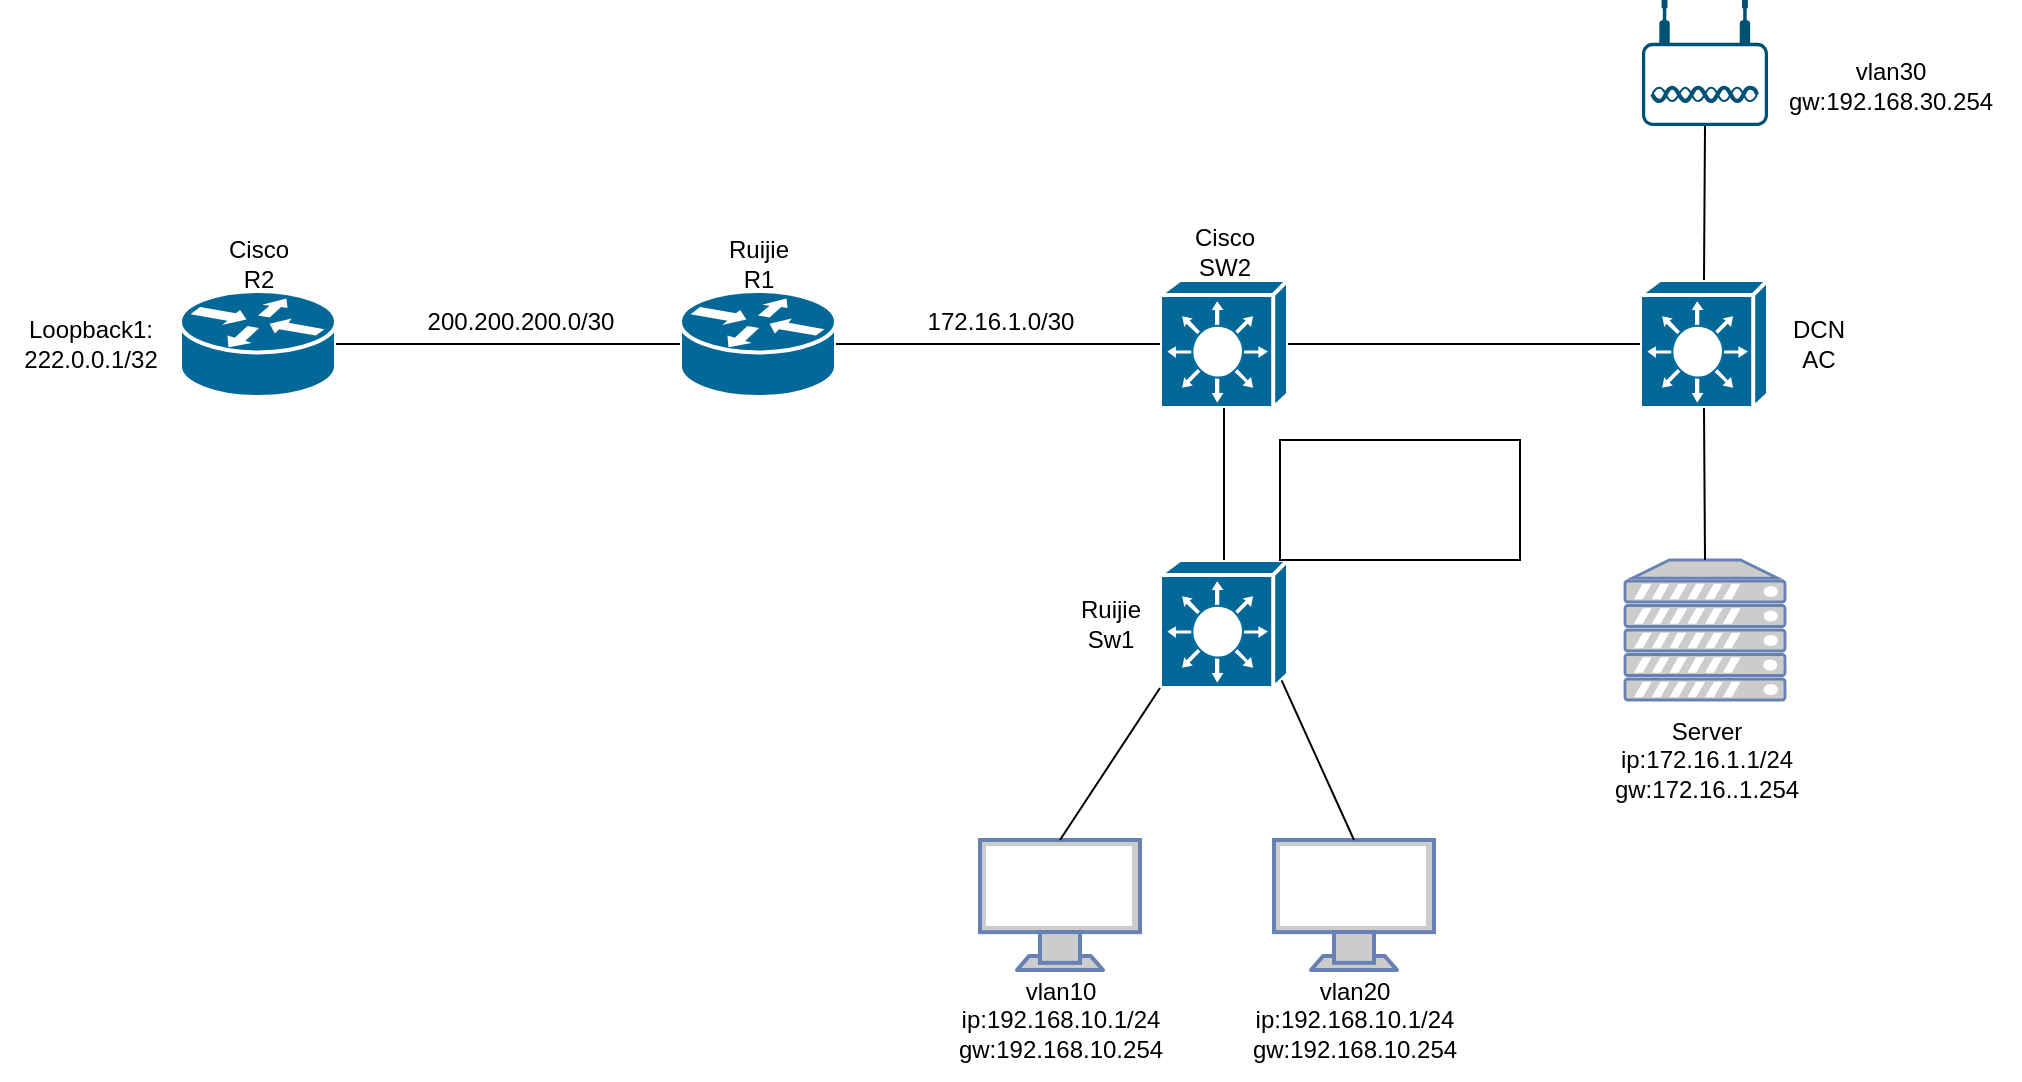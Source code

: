 <mxfile version="20.5.1" type="github">
  <diagram id="g-uSHXadibWrtZnAfnPj" name="Page-1">
    <mxGraphModel dx="1546" dy="838" grid="1" gridSize="10" guides="1" tooltips="1" connect="1" arrows="1" fold="1" page="1" pageScale="1" pageWidth="850" pageHeight="1100" math="0" shadow="0">
      <root>
        <mxCell id="0" />
        <mxCell id="1" parent="0" />
        <mxCell id="G60qQspWNjIdlGjhsVTk-1" value="" style="shape=mxgraph.cisco.routers.router;sketch=0;html=1;pointerEvents=1;dashed=0;fillColor=#036897;strokeColor=#ffffff;strokeWidth=2;verticalLabelPosition=bottom;verticalAlign=top;align=center;outlineConnect=0;" vertex="1" parent="1">
          <mxGeometry x="580" y="235.5" width="78" height="53" as="geometry" />
        </mxCell>
        <mxCell id="G60qQspWNjIdlGjhsVTk-2" value="" style="shape=mxgraph.cisco.routers.router;sketch=0;html=1;pointerEvents=1;dashed=0;fillColor=#036897;strokeColor=#ffffff;strokeWidth=2;verticalLabelPosition=bottom;verticalAlign=top;align=center;outlineConnect=0;" vertex="1" parent="1">
          <mxGeometry x="330" y="235.5" width="78" height="53" as="geometry" />
        </mxCell>
        <mxCell id="G60qQspWNjIdlGjhsVTk-3" value="" style="shape=mxgraph.cisco.switches.layer_3_switch;sketch=0;html=1;pointerEvents=1;dashed=0;fillColor=#036897;strokeColor=#ffffff;strokeWidth=2;verticalLabelPosition=bottom;verticalAlign=top;align=center;outlineConnect=0;" vertex="1" parent="1">
          <mxGeometry x="1060" y="230" width="64" height="64" as="geometry" />
        </mxCell>
        <mxCell id="G60qQspWNjIdlGjhsVTk-4" value="" style="shape=mxgraph.cisco.switches.layer_3_switch;sketch=0;html=1;pointerEvents=1;dashed=0;fillColor=#036897;strokeColor=#ffffff;strokeWidth=2;verticalLabelPosition=bottom;verticalAlign=top;align=center;outlineConnect=0;" vertex="1" parent="1">
          <mxGeometry x="820" y="370" width="64" height="64" as="geometry" />
        </mxCell>
        <mxCell id="G60qQspWNjIdlGjhsVTk-5" value="" style="shape=mxgraph.cisco.switches.layer_3_switch;sketch=0;html=1;pointerEvents=1;dashed=0;fillColor=#036897;strokeColor=#ffffff;strokeWidth=2;verticalLabelPosition=bottom;verticalAlign=top;align=center;outlineConnect=0;" vertex="1" parent="1">
          <mxGeometry x="820" y="230" width="64" height="64" as="geometry" />
        </mxCell>
        <mxCell id="G60qQspWNjIdlGjhsVTk-6" value="" style="points=[[0.03,0.36,0],[0.18,0,0],[0.5,0.34,0],[0.82,0,0],[0.97,0.36,0],[1,0.67,0],[0.975,0.975,0],[0.5,1,0],[0.025,0.975,0],[0,0.67,0]];verticalLabelPosition=bottom;sketch=0;html=1;verticalAlign=top;aspect=fixed;align=center;pointerEvents=1;shape=mxgraph.cisco19.wireless_access_point;fillColor=#005073;strokeColor=none;" vertex="1" parent="1">
          <mxGeometry x="1061" y="90" width="63" height="63" as="geometry" />
        </mxCell>
        <mxCell id="G60qQspWNjIdlGjhsVTk-7" value="" style="fontColor=#0066CC;verticalAlign=top;verticalLabelPosition=bottom;labelPosition=center;align=center;html=1;outlineConnect=0;fillColor=#CCCCCC;strokeColor=#6881B3;gradientColor=none;gradientDirection=north;strokeWidth=2;shape=mxgraph.networks.monitor;" vertex="1" parent="1">
          <mxGeometry x="877" y="510" width="80" height="65" as="geometry" />
        </mxCell>
        <mxCell id="G60qQspWNjIdlGjhsVTk-8" value="" style="fontColor=#0066CC;verticalAlign=top;verticalLabelPosition=bottom;labelPosition=center;align=center;html=1;outlineConnect=0;fillColor=#CCCCCC;strokeColor=#6881B3;gradientColor=none;gradientDirection=north;strokeWidth=2;shape=mxgraph.networks.monitor;" vertex="1" parent="1">
          <mxGeometry x="730" y="510" width="80" height="65" as="geometry" />
        </mxCell>
        <mxCell id="G60qQspWNjIdlGjhsVTk-9" value="" style="fontColor=#0066CC;verticalAlign=top;verticalLabelPosition=bottom;labelPosition=center;align=center;html=1;outlineConnect=0;fillColor=#CCCCCC;strokeColor=#6881B3;gradientColor=none;gradientDirection=north;strokeWidth=2;shape=mxgraph.networks.server;" vertex="1" parent="1">
          <mxGeometry x="1052.5" y="370" width="80" height="70" as="geometry" />
        </mxCell>
        <mxCell id="G60qQspWNjIdlGjhsVTk-11" value="" style="endArrow=none;html=1;rounded=0;entryX=0;entryY=1;entryDx=0;entryDy=0;entryPerimeter=0;exitX=0.5;exitY=0;exitDx=0;exitDy=0;exitPerimeter=0;" edge="1" parent="1" source="G60qQspWNjIdlGjhsVTk-8" target="G60qQspWNjIdlGjhsVTk-4">
          <mxGeometry width="50" height="50" relative="1" as="geometry">
            <mxPoint x="910" y="460" as="sourcePoint" />
            <mxPoint x="960" y="410" as="targetPoint" />
          </mxGeometry>
        </mxCell>
        <mxCell id="G60qQspWNjIdlGjhsVTk-12" value="" style="endArrow=none;html=1;rounded=0;entryX=0.95;entryY=0.94;entryDx=0;entryDy=0;entryPerimeter=0;exitX=0.5;exitY=0;exitDx=0;exitDy=0;exitPerimeter=0;" edge="1" parent="1" source="G60qQspWNjIdlGjhsVTk-7" target="G60qQspWNjIdlGjhsVTk-4">
          <mxGeometry width="50" height="50" relative="1" as="geometry">
            <mxPoint x="910" y="460" as="sourcePoint" />
            <mxPoint x="960" y="410" as="targetPoint" />
          </mxGeometry>
        </mxCell>
        <mxCell id="G60qQspWNjIdlGjhsVTk-13" value="" style="endArrow=none;html=1;rounded=0;entryX=0.5;entryY=1;entryDx=0;entryDy=0;entryPerimeter=0;exitX=0.5;exitY=0;exitDx=0;exitDy=0;exitPerimeter=0;" edge="1" parent="1" source="G60qQspWNjIdlGjhsVTk-4" target="G60qQspWNjIdlGjhsVTk-5">
          <mxGeometry width="50" height="50" relative="1" as="geometry">
            <mxPoint x="910" y="460" as="sourcePoint" />
            <mxPoint x="960" y="410" as="targetPoint" />
          </mxGeometry>
        </mxCell>
        <mxCell id="G60qQspWNjIdlGjhsVTk-14" value="" style="endArrow=none;html=1;rounded=0;entryX=1;entryY=0.5;entryDx=0;entryDy=0;entryPerimeter=0;exitX=0;exitY=0.5;exitDx=0;exitDy=0;exitPerimeter=0;" edge="1" parent="1" source="G60qQspWNjIdlGjhsVTk-3" target="G60qQspWNjIdlGjhsVTk-5">
          <mxGeometry width="50" height="50" relative="1" as="geometry">
            <mxPoint x="910" y="460" as="sourcePoint" />
            <mxPoint x="960" y="410" as="targetPoint" />
          </mxGeometry>
        </mxCell>
        <mxCell id="G60qQspWNjIdlGjhsVTk-15" value="" style="endArrow=none;html=1;rounded=0;entryX=0.5;entryY=1;entryDx=0;entryDy=0;entryPerimeter=0;exitX=0.5;exitY=0;exitDx=0;exitDy=0;exitPerimeter=0;" edge="1" parent="1" source="G60qQspWNjIdlGjhsVTk-3" target="G60qQspWNjIdlGjhsVTk-6">
          <mxGeometry width="50" height="50" relative="1" as="geometry">
            <mxPoint x="910" y="460" as="sourcePoint" />
            <mxPoint x="960" y="410" as="targetPoint" />
          </mxGeometry>
        </mxCell>
        <mxCell id="G60qQspWNjIdlGjhsVTk-16" value="" style="endArrow=none;html=1;rounded=0;entryX=0;entryY=0.5;entryDx=0;entryDy=0;entryPerimeter=0;exitX=1;exitY=0.5;exitDx=0;exitDy=0;exitPerimeter=0;" edge="1" parent="1" source="G60qQspWNjIdlGjhsVTk-1" target="G60qQspWNjIdlGjhsVTk-5">
          <mxGeometry width="50" height="50" relative="1" as="geometry">
            <mxPoint x="910" y="460" as="sourcePoint" />
            <mxPoint x="960" y="410" as="targetPoint" />
          </mxGeometry>
        </mxCell>
        <mxCell id="G60qQspWNjIdlGjhsVTk-17" value="" style="endArrow=none;html=1;rounded=0;entryX=0;entryY=0.5;entryDx=0;entryDy=0;entryPerimeter=0;exitX=1;exitY=0.5;exitDx=0;exitDy=0;exitPerimeter=0;" edge="1" parent="1" source="G60qQspWNjIdlGjhsVTk-2" target="G60qQspWNjIdlGjhsVTk-1">
          <mxGeometry width="50" height="50" relative="1" as="geometry">
            <mxPoint x="910" y="460" as="sourcePoint" />
            <mxPoint x="960" y="410" as="targetPoint" />
          </mxGeometry>
        </mxCell>
        <mxCell id="G60qQspWNjIdlGjhsVTk-18" value="vlan10&lt;br&gt;ip:192.168.10.1/24&lt;br&gt;gw:192.168.10.254" style="text;html=1;align=center;verticalAlign=middle;resizable=0;points=[];autosize=1;strokeColor=none;fillColor=none;" vertex="1" parent="1">
          <mxGeometry x="705" y="570" width="130" height="60" as="geometry" />
        </mxCell>
        <mxCell id="G60qQspWNjIdlGjhsVTk-19" value="vlan20&lt;br&gt;ip:192.168.10.1/24&lt;br&gt;gw:192.168.10.254" style="text;html=1;align=center;verticalAlign=middle;resizable=0;points=[];autosize=1;strokeColor=none;fillColor=none;" vertex="1" parent="1">
          <mxGeometry x="852" y="570" width="130" height="60" as="geometry" />
        </mxCell>
        <mxCell id="G60qQspWNjIdlGjhsVTk-20" value="Ruijie&lt;br&gt;Sw1" style="text;html=1;align=center;verticalAlign=middle;resizable=0;points=[];autosize=1;strokeColor=none;fillColor=none;" vertex="1" parent="1">
          <mxGeometry x="770" y="382" width="50" height="40" as="geometry" />
        </mxCell>
        <mxCell id="G60qQspWNjIdlGjhsVTk-23" value="Cisco&lt;br&gt;SW2" style="text;html=1;align=center;verticalAlign=middle;resizable=0;points=[];autosize=1;strokeColor=none;fillColor=none;" vertex="1" parent="1">
          <mxGeometry x="827" y="195.5" width="50" height="40" as="geometry" />
        </mxCell>
        <mxCell id="G60qQspWNjIdlGjhsVTk-24" value="DCN&lt;br&gt;AC" style="text;html=1;align=center;verticalAlign=middle;resizable=0;points=[];autosize=1;strokeColor=none;fillColor=none;" vertex="1" parent="1">
          <mxGeometry x="1124" y="242" width="50" height="40" as="geometry" />
        </mxCell>
        <mxCell id="G60qQspWNjIdlGjhsVTk-25" value="" style="endArrow=none;html=1;rounded=0;entryX=0.5;entryY=1;entryDx=0;entryDy=0;entryPerimeter=0;exitX=0.5;exitY=0;exitDx=0;exitDy=0;exitPerimeter=0;" edge="1" parent="1" source="G60qQspWNjIdlGjhsVTk-9" target="G60qQspWNjIdlGjhsVTk-3">
          <mxGeometry width="50" height="50" relative="1" as="geometry">
            <mxPoint x="910" y="420" as="sourcePoint" />
            <mxPoint x="960" y="370" as="targetPoint" />
          </mxGeometry>
        </mxCell>
        <mxCell id="G60qQspWNjIdlGjhsVTk-26" value="Server&lt;br&gt;ip:172.16.1.1/24&lt;br&gt;gw:172.16..1.254" style="text;html=1;align=center;verticalAlign=middle;resizable=0;points=[];autosize=1;strokeColor=none;fillColor=none;" vertex="1" parent="1">
          <mxGeometry x="1032.5" y="440" width="120" height="60" as="geometry" />
        </mxCell>
        <mxCell id="G60qQspWNjIdlGjhsVTk-27" value="Ruijie&lt;br&gt;R1" style="text;html=1;align=center;verticalAlign=middle;resizable=0;points=[];autosize=1;strokeColor=none;fillColor=none;" vertex="1" parent="1">
          <mxGeometry x="594" y="202" width="50" height="40" as="geometry" />
        </mxCell>
        <mxCell id="G60qQspWNjIdlGjhsVTk-28" value="Cisco&lt;br&gt;R2" style="text;html=1;align=center;verticalAlign=middle;resizable=0;points=[];autosize=1;strokeColor=none;fillColor=none;" vertex="1" parent="1">
          <mxGeometry x="344" y="202" width="50" height="40" as="geometry" />
        </mxCell>
        <mxCell id="G60qQspWNjIdlGjhsVTk-29" value="vlan30&lt;br&gt;gw:192.168.30.254" style="text;html=1;align=center;verticalAlign=middle;resizable=0;points=[];autosize=1;strokeColor=none;fillColor=none;" vertex="1" parent="1">
          <mxGeometry x="1120" y="113" width="130" height="40" as="geometry" />
        </mxCell>
        <mxCell id="G60qQspWNjIdlGjhsVTk-30" value="172.16.1.0/30&lt;br&gt;" style="text;html=1;align=center;verticalAlign=middle;resizable=0;points=[];autosize=1;strokeColor=none;fillColor=none;" vertex="1" parent="1">
          <mxGeometry x="690" y="235.5" width="100" height="30" as="geometry" />
        </mxCell>
        <mxCell id="G60qQspWNjIdlGjhsVTk-31" value="200.200.200.0/30" style="text;html=1;align=center;verticalAlign=middle;resizable=0;points=[];autosize=1;strokeColor=none;fillColor=none;" vertex="1" parent="1">
          <mxGeometry x="440" y="235.5" width="120" height="30" as="geometry" />
        </mxCell>
        <mxCell id="G60qQspWNjIdlGjhsVTk-32" value="Loopback1:&lt;br&gt;222.0.0.1/32" style="text;html=1;align=center;verticalAlign=middle;resizable=0;points=[];autosize=1;strokeColor=none;fillColor=none;" vertex="1" parent="1">
          <mxGeometry x="240" y="242" width="90" height="40" as="geometry" />
        </mxCell>
        <mxCell id="G60qQspWNjIdlGjhsVTk-33" value="" style="rounded=0;whiteSpace=wrap;html=1;" vertex="1" parent="1">
          <mxGeometry x="880" y="310" width="120" height="60" as="geometry" />
        </mxCell>
      </root>
    </mxGraphModel>
  </diagram>
</mxfile>
